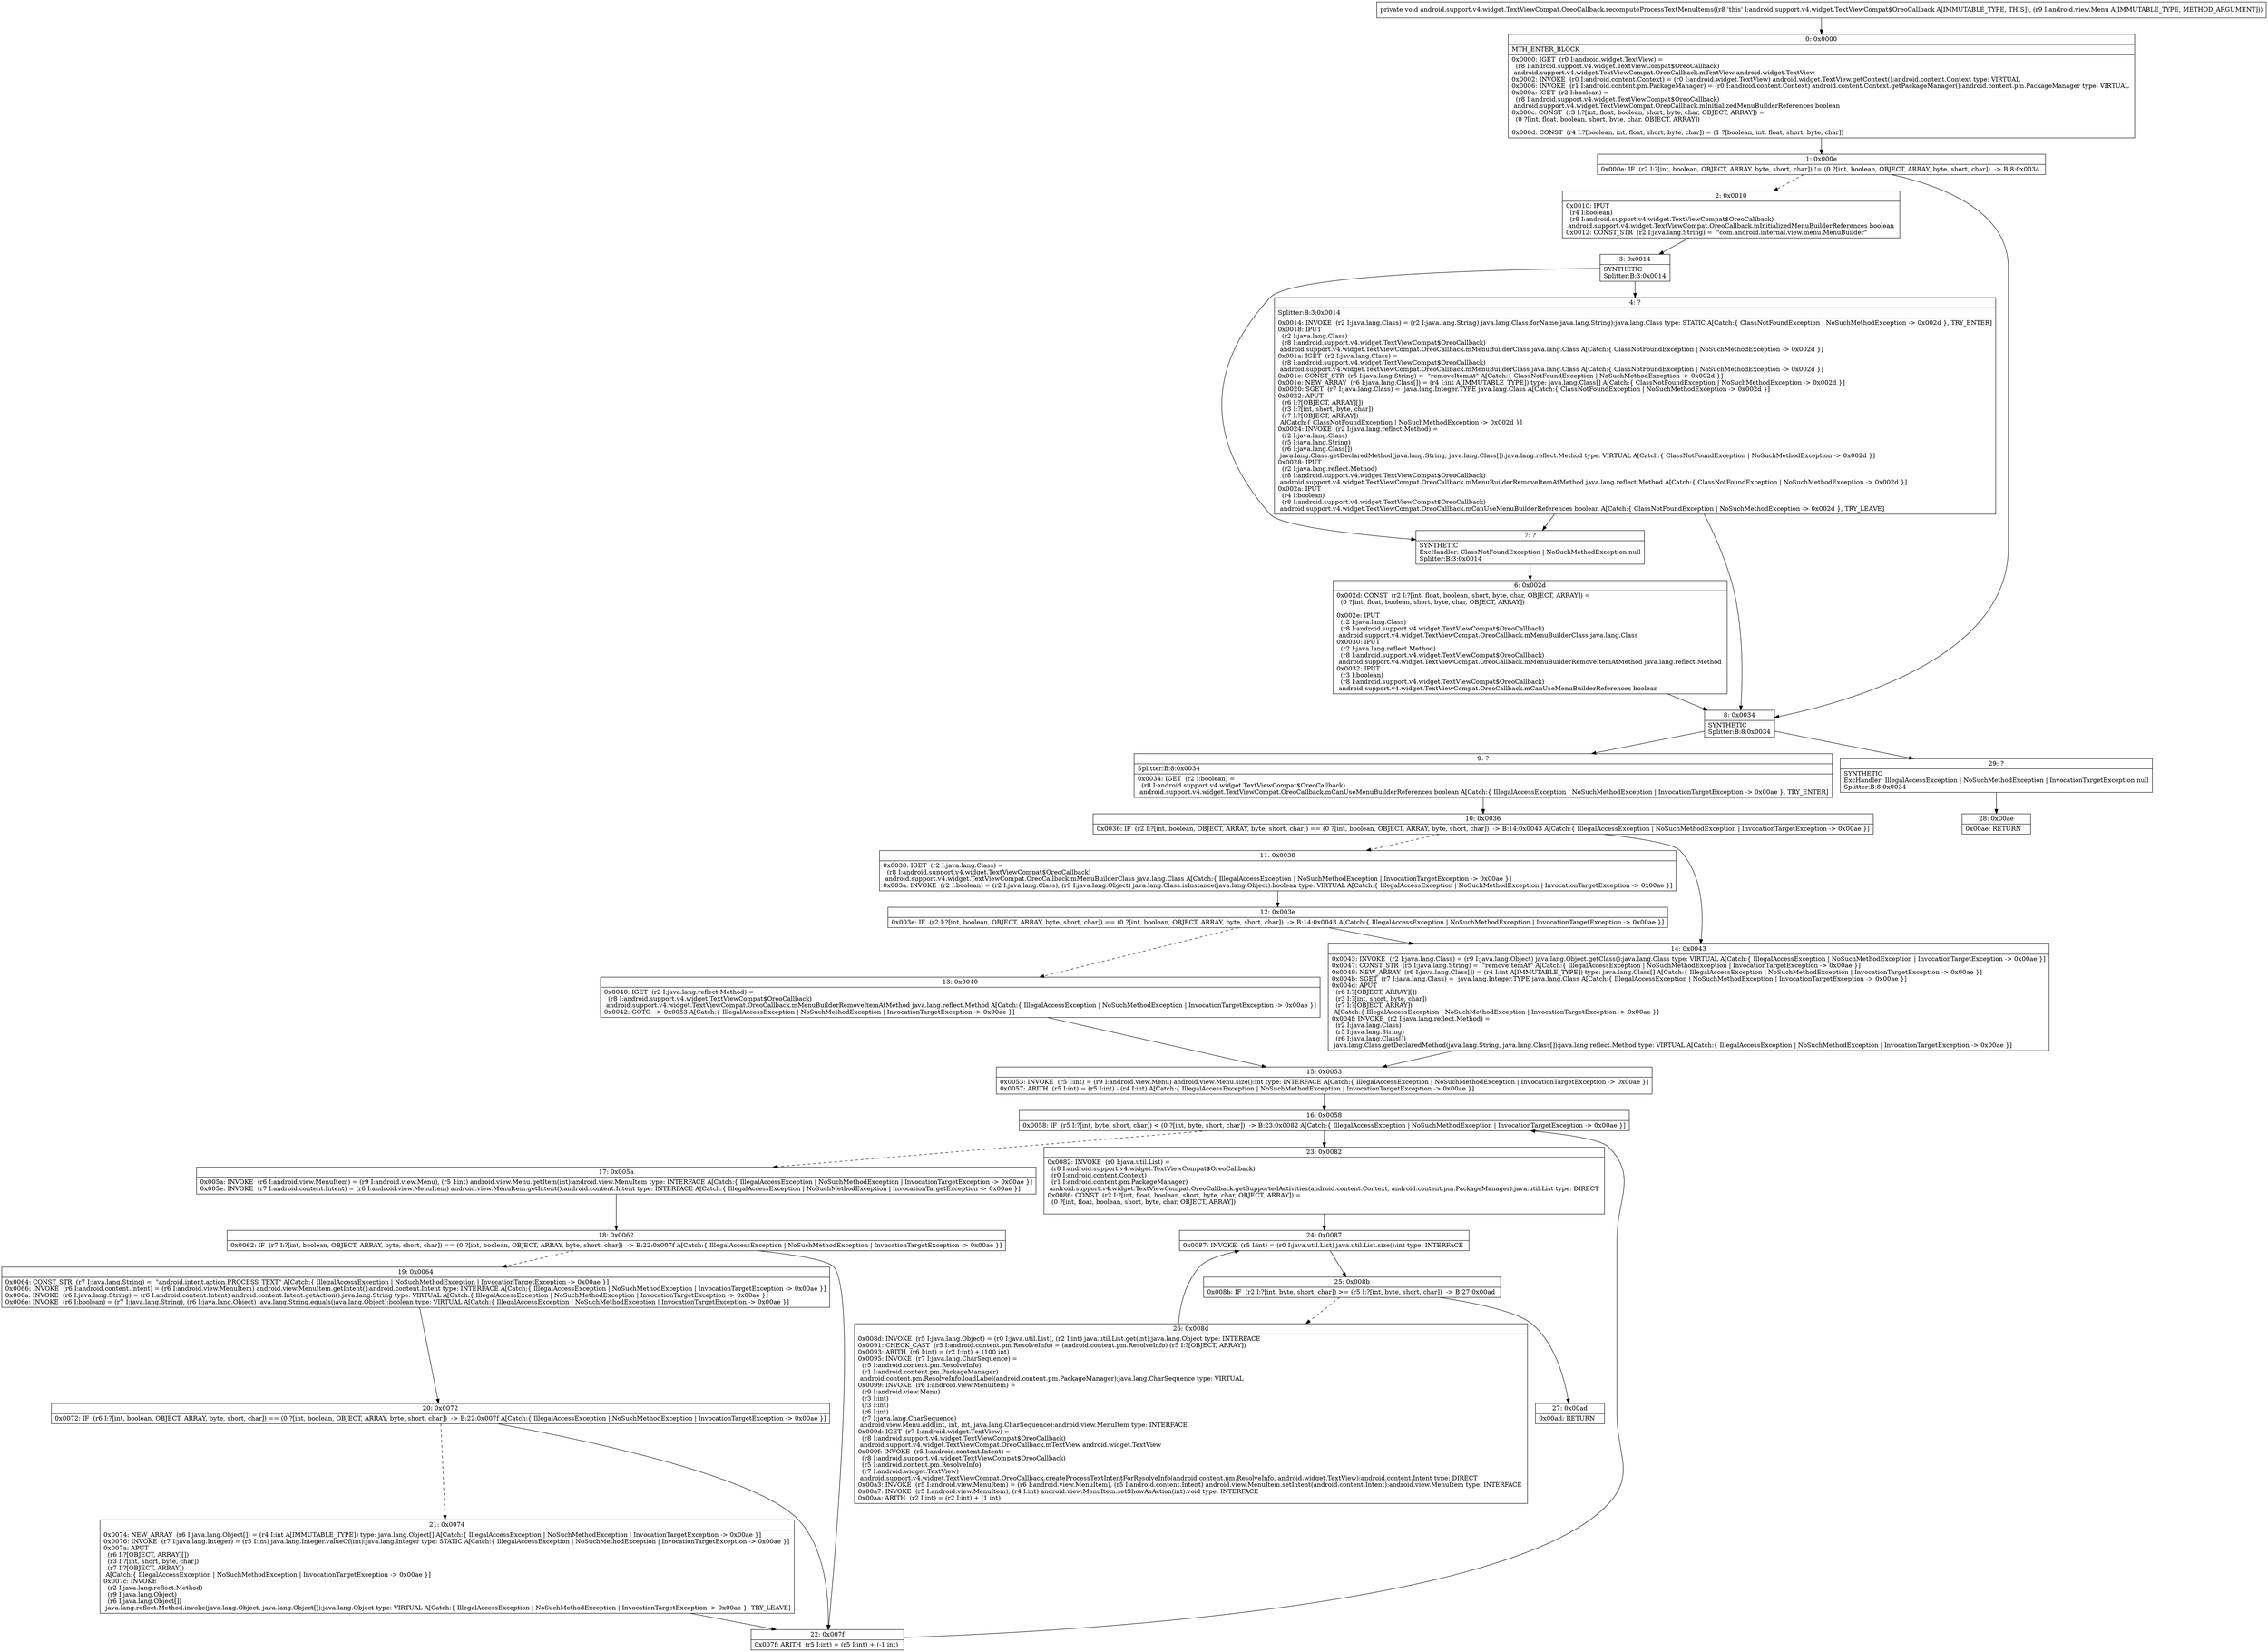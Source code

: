 digraph "CFG forandroid.support.v4.widget.TextViewCompat.OreoCallback.recomputeProcessTextMenuItems(Landroid\/view\/Menu;)V" {
Node_0 [shape=record,label="{0\:\ 0x0000|MTH_ENTER_BLOCK\l|0x0000: IGET  (r0 I:android.widget.TextView) = \l  (r8 I:android.support.v4.widget.TextViewCompat$OreoCallback)\l android.support.v4.widget.TextViewCompat.OreoCallback.mTextView android.widget.TextView \l0x0002: INVOKE  (r0 I:android.content.Context) = (r0 I:android.widget.TextView) android.widget.TextView.getContext():android.content.Context type: VIRTUAL \l0x0006: INVOKE  (r1 I:android.content.pm.PackageManager) = (r0 I:android.content.Context) android.content.Context.getPackageManager():android.content.pm.PackageManager type: VIRTUAL \l0x000a: IGET  (r2 I:boolean) = \l  (r8 I:android.support.v4.widget.TextViewCompat$OreoCallback)\l android.support.v4.widget.TextViewCompat.OreoCallback.mInitializedMenuBuilderReferences boolean \l0x000c: CONST  (r3 I:?[int, float, boolean, short, byte, char, OBJECT, ARRAY]) = \l  (0 ?[int, float, boolean, short, byte, char, OBJECT, ARRAY])\l \l0x000d: CONST  (r4 I:?[boolean, int, float, short, byte, char]) = (1 ?[boolean, int, float, short, byte, char]) \l}"];
Node_1 [shape=record,label="{1\:\ 0x000e|0x000e: IF  (r2 I:?[int, boolean, OBJECT, ARRAY, byte, short, char]) != (0 ?[int, boolean, OBJECT, ARRAY, byte, short, char])  \-\> B:8:0x0034 \l}"];
Node_2 [shape=record,label="{2\:\ 0x0010|0x0010: IPUT  \l  (r4 I:boolean)\l  (r8 I:android.support.v4.widget.TextViewCompat$OreoCallback)\l android.support.v4.widget.TextViewCompat.OreoCallback.mInitializedMenuBuilderReferences boolean \l0x0012: CONST_STR  (r2 I:java.lang.String) =  \"com.android.internal.view.menu.MenuBuilder\" \l}"];
Node_3 [shape=record,label="{3\:\ 0x0014|SYNTHETIC\lSplitter:B:3:0x0014\l}"];
Node_4 [shape=record,label="{4\:\ ?|Splitter:B:3:0x0014\l|0x0014: INVOKE  (r2 I:java.lang.Class) = (r2 I:java.lang.String) java.lang.Class.forName(java.lang.String):java.lang.Class type: STATIC A[Catch:\{ ClassNotFoundException \| NoSuchMethodException \-\> 0x002d \}, TRY_ENTER]\l0x0018: IPUT  \l  (r2 I:java.lang.Class)\l  (r8 I:android.support.v4.widget.TextViewCompat$OreoCallback)\l android.support.v4.widget.TextViewCompat.OreoCallback.mMenuBuilderClass java.lang.Class A[Catch:\{ ClassNotFoundException \| NoSuchMethodException \-\> 0x002d \}]\l0x001a: IGET  (r2 I:java.lang.Class) = \l  (r8 I:android.support.v4.widget.TextViewCompat$OreoCallback)\l android.support.v4.widget.TextViewCompat.OreoCallback.mMenuBuilderClass java.lang.Class A[Catch:\{ ClassNotFoundException \| NoSuchMethodException \-\> 0x002d \}]\l0x001c: CONST_STR  (r5 I:java.lang.String) =  \"removeItemAt\" A[Catch:\{ ClassNotFoundException \| NoSuchMethodException \-\> 0x002d \}]\l0x001e: NEW_ARRAY  (r6 I:java.lang.Class[]) = (r4 I:int A[IMMUTABLE_TYPE]) type: java.lang.Class[] A[Catch:\{ ClassNotFoundException \| NoSuchMethodException \-\> 0x002d \}]\l0x0020: SGET  (r7 I:java.lang.Class) =  java.lang.Integer.TYPE java.lang.Class A[Catch:\{ ClassNotFoundException \| NoSuchMethodException \-\> 0x002d \}]\l0x0022: APUT  \l  (r6 I:?[OBJECT, ARRAY][])\l  (r3 I:?[int, short, byte, char])\l  (r7 I:?[OBJECT, ARRAY])\l A[Catch:\{ ClassNotFoundException \| NoSuchMethodException \-\> 0x002d \}]\l0x0024: INVOKE  (r2 I:java.lang.reflect.Method) = \l  (r2 I:java.lang.Class)\l  (r5 I:java.lang.String)\l  (r6 I:java.lang.Class[])\l java.lang.Class.getDeclaredMethod(java.lang.String, java.lang.Class[]):java.lang.reflect.Method type: VIRTUAL A[Catch:\{ ClassNotFoundException \| NoSuchMethodException \-\> 0x002d \}]\l0x0028: IPUT  \l  (r2 I:java.lang.reflect.Method)\l  (r8 I:android.support.v4.widget.TextViewCompat$OreoCallback)\l android.support.v4.widget.TextViewCompat.OreoCallback.mMenuBuilderRemoveItemAtMethod java.lang.reflect.Method A[Catch:\{ ClassNotFoundException \| NoSuchMethodException \-\> 0x002d \}]\l0x002a: IPUT  \l  (r4 I:boolean)\l  (r8 I:android.support.v4.widget.TextViewCompat$OreoCallback)\l android.support.v4.widget.TextViewCompat.OreoCallback.mCanUseMenuBuilderReferences boolean A[Catch:\{ ClassNotFoundException \| NoSuchMethodException \-\> 0x002d \}, TRY_LEAVE]\l}"];
Node_6 [shape=record,label="{6\:\ 0x002d|0x002d: CONST  (r2 I:?[int, float, boolean, short, byte, char, OBJECT, ARRAY]) = \l  (0 ?[int, float, boolean, short, byte, char, OBJECT, ARRAY])\l \l0x002e: IPUT  \l  (r2 I:java.lang.Class)\l  (r8 I:android.support.v4.widget.TextViewCompat$OreoCallback)\l android.support.v4.widget.TextViewCompat.OreoCallback.mMenuBuilderClass java.lang.Class \l0x0030: IPUT  \l  (r2 I:java.lang.reflect.Method)\l  (r8 I:android.support.v4.widget.TextViewCompat$OreoCallback)\l android.support.v4.widget.TextViewCompat.OreoCallback.mMenuBuilderRemoveItemAtMethod java.lang.reflect.Method \l0x0032: IPUT  \l  (r3 I:boolean)\l  (r8 I:android.support.v4.widget.TextViewCompat$OreoCallback)\l android.support.v4.widget.TextViewCompat.OreoCallback.mCanUseMenuBuilderReferences boolean \l}"];
Node_7 [shape=record,label="{7\:\ ?|SYNTHETIC\lExcHandler: ClassNotFoundException \| NoSuchMethodException null\lSplitter:B:3:0x0014\l}"];
Node_8 [shape=record,label="{8\:\ 0x0034|SYNTHETIC\lSplitter:B:8:0x0034\l}"];
Node_9 [shape=record,label="{9\:\ ?|Splitter:B:8:0x0034\l|0x0034: IGET  (r2 I:boolean) = \l  (r8 I:android.support.v4.widget.TextViewCompat$OreoCallback)\l android.support.v4.widget.TextViewCompat.OreoCallback.mCanUseMenuBuilderReferences boolean A[Catch:\{ IllegalAccessException \| NoSuchMethodException \| InvocationTargetException \-\> 0x00ae \}, TRY_ENTER]\l}"];
Node_10 [shape=record,label="{10\:\ 0x0036|0x0036: IF  (r2 I:?[int, boolean, OBJECT, ARRAY, byte, short, char]) == (0 ?[int, boolean, OBJECT, ARRAY, byte, short, char])  \-\> B:14:0x0043 A[Catch:\{ IllegalAccessException \| NoSuchMethodException \| InvocationTargetException \-\> 0x00ae \}]\l}"];
Node_11 [shape=record,label="{11\:\ 0x0038|0x0038: IGET  (r2 I:java.lang.Class) = \l  (r8 I:android.support.v4.widget.TextViewCompat$OreoCallback)\l android.support.v4.widget.TextViewCompat.OreoCallback.mMenuBuilderClass java.lang.Class A[Catch:\{ IllegalAccessException \| NoSuchMethodException \| InvocationTargetException \-\> 0x00ae \}]\l0x003a: INVOKE  (r2 I:boolean) = (r2 I:java.lang.Class), (r9 I:java.lang.Object) java.lang.Class.isInstance(java.lang.Object):boolean type: VIRTUAL A[Catch:\{ IllegalAccessException \| NoSuchMethodException \| InvocationTargetException \-\> 0x00ae \}]\l}"];
Node_12 [shape=record,label="{12\:\ 0x003e|0x003e: IF  (r2 I:?[int, boolean, OBJECT, ARRAY, byte, short, char]) == (0 ?[int, boolean, OBJECT, ARRAY, byte, short, char])  \-\> B:14:0x0043 A[Catch:\{ IllegalAccessException \| NoSuchMethodException \| InvocationTargetException \-\> 0x00ae \}]\l}"];
Node_13 [shape=record,label="{13\:\ 0x0040|0x0040: IGET  (r2 I:java.lang.reflect.Method) = \l  (r8 I:android.support.v4.widget.TextViewCompat$OreoCallback)\l android.support.v4.widget.TextViewCompat.OreoCallback.mMenuBuilderRemoveItemAtMethod java.lang.reflect.Method A[Catch:\{ IllegalAccessException \| NoSuchMethodException \| InvocationTargetException \-\> 0x00ae \}]\l0x0042: GOTO  \-\> 0x0053 A[Catch:\{ IllegalAccessException \| NoSuchMethodException \| InvocationTargetException \-\> 0x00ae \}]\l}"];
Node_14 [shape=record,label="{14\:\ 0x0043|0x0043: INVOKE  (r2 I:java.lang.Class) = (r9 I:java.lang.Object) java.lang.Object.getClass():java.lang.Class type: VIRTUAL A[Catch:\{ IllegalAccessException \| NoSuchMethodException \| InvocationTargetException \-\> 0x00ae \}]\l0x0047: CONST_STR  (r5 I:java.lang.String) =  \"removeItemAt\" A[Catch:\{ IllegalAccessException \| NoSuchMethodException \| InvocationTargetException \-\> 0x00ae \}]\l0x0049: NEW_ARRAY  (r6 I:java.lang.Class[]) = (r4 I:int A[IMMUTABLE_TYPE]) type: java.lang.Class[] A[Catch:\{ IllegalAccessException \| NoSuchMethodException \| InvocationTargetException \-\> 0x00ae \}]\l0x004b: SGET  (r7 I:java.lang.Class) =  java.lang.Integer.TYPE java.lang.Class A[Catch:\{ IllegalAccessException \| NoSuchMethodException \| InvocationTargetException \-\> 0x00ae \}]\l0x004d: APUT  \l  (r6 I:?[OBJECT, ARRAY][])\l  (r3 I:?[int, short, byte, char])\l  (r7 I:?[OBJECT, ARRAY])\l A[Catch:\{ IllegalAccessException \| NoSuchMethodException \| InvocationTargetException \-\> 0x00ae \}]\l0x004f: INVOKE  (r2 I:java.lang.reflect.Method) = \l  (r2 I:java.lang.Class)\l  (r5 I:java.lang.String)\l  (r6 I:java.lang.Class[])\l java.lang.Class.getDeclaredMethod(java.lang.String, java.lang.Class[]):java.lang.reflect.Method type: VIRTUAL A[Catch:\{ IllegalAccessException \| NoSuchMethodException \| InvocationTargetException \-\> 0x00ae \}]\l}"];
Node_15 [shape=record,label="{15\:\ 0x0053|0x0053: INVOKE  (r5 I:int) = (r9 I:android.view.Menu) android.view.Menu.size():int type: INTERFACE A[Catch:\{ IllegalAccessException \| NoSuchMethodException \| InvocationTargetException \-\> 0x00ae \}]\l0x0057: ARITH  (r5 I:int) = (r5 I:int) \- (r4 I:int) A[Catch:\{ IllegalAccessException \| NoSuchMethodException \| InvocationTargetException \-\> 0x00ae \}]\l}"];
Node_16 [shape=record,label="{16\:\ 0x0058|0x0058: IF  (r5 I:?[int, byte, short, char]) \< (0 ?[int, byte, short, char])  \-\> B:23:0x0082 A[Catch:\{ IllegalAccessException \| NoSuchMethodException \| InvocationTargetException \-\> 0x00ae \}]\l}"];
Node_17 [shape=record,label="{17\:\ 0x005a|0x005a: INVOKE  (r6 I:android.view.MenuItem) = (r9 I:android.view.Menu), (r5 I:int) android.view.Menu.getItem(int):android.view.MenuItem type: INTERFACE A[Catch:\{ IllegalAccessException \| NoSuchMethodException \| InvocationTargetException \-\> 0x00ae \}]\l0x005e: INVOKE  (r7 I:android.content.Intent) = (r6 I:android.view.MenuItem) android.view.MenuItem.getIntent():android.content.Intent type: INTERFACE A[Catch:\{ IllegalAccessException \| NoSuchMethodException \| InvocationTargetException \-\> 0x00ae \}]\l}"];
Node_18 [shape=record,label="{18\:\ 0x0062|0x0062: IF  (r7 I:?[int, boolean, OBJECT, ARRAY, byte, short, char]) == (0 ?[int, boolean, OBJECT, ARRAY, byte, short, char])  \-\> B:22:0x007f A[Catch:\{ IllegalAccessException \| NoSuchMethodException \| InvocationTargetException \-\> 0x00ae \}]\l}"];
Node_19 [shape=record,label="{19\:\ 0x0064|0x0064: CONST_STR  (r7 I:java.lang.String) =  \"android.intent.action.PROCESS_TEXT\" A[Catch:\{ IllegalAccessException \| NoSuchMethodException \| InvocationTargetException \-\> 0x00ae \}]\l0x0066: INVOKE  (r6 I:android.content.Intent) = (r6 I:android.view.MenuItem) android.view.MenuItem.getIntent():android.content.Intent type: INTERFACE A[Catch:\{ IllegalAccessException \| NoSuchMethodException \| InvocationTargetException \-\> 0x00ae \}]\l0x006a: INVOKE  (r6 I:java.lang.String) = (r6 I:android.content.Intent) android.content.Intent.getAction():java.lang.String type: VIRTUAL A[Catch:\{ IllegalAccessException \| NoSuchMethodException \| InvocationTargetException \-\> 0x00ae \}]\l0x006e: INVOKE  (r6 I:boolean) = (r7 I:java.lang.String), (r6 I:java.lang.Object) java.lang.String.equals(java.lang.Object):boolean type: VIRTUAL A[Catch:\{ IllegalAccessException \| NoSuchMethodException \| InvocationTargetException \-\> 0x00ae \}]\l}"];
Node_20 [shape=record,label="{20\:\ 0x0072|0x0072: IF  (r6 I:?[int, boolean, OBJECT, ARRAY, byte, short, char]) == (0 ?[int, boolean, OBJECT, ARRAY, byte, short, char])  \-\> B:22:0x007f A[Catch:\{ IllegalAccessException \| NoSuchMethodException \| InvocationTargetException \-\> 0x00ae \}]\l}"];
Node_21 [shape=record,label="{21\:\ 0x0074|0x0074: NEW_ARRAY  (r6 I:java.lang.Object[]) = (r4 I:int A[IMMUTABLE_TYPE]) type: java.lang.Object[] A[Catch:\{ IllegalAccessException \| NoSuchMethodException \| InvocationTargetException \-\> 0x00ae \}]\l0x0076: INVOKE  (r7 I:java.lang.Integer) = (r5 I:int) java.lang.Integer.valueOf(int):java.lang.Integer type: STATIC A[Catch:\{ IllegalAccessException \| NoSuchMethodException \| InvocationTargetException \-\> 0x00ae \}]\l0x007a: APUT  \l  (r6 I:?[OBJECT, ARRAY][])\l  (r3 I:?[int, short, byte, char])\l  (r7 I:?[OBJECT, ARRAY])\l A[Catch:\{ IllegalAccessException \| NoSuchMethodException \| InvocationTargetException \-\> 0x00ae \}]\l0x007c: INVOKE  \l  (r2 I:java.lang.reflect.Method)\l  (r9 I:java.lang.Object)\l  (r6 I:java.lang.Object[])\l java.lang.reflect.Method.invoke(java.lang.Object, java.lang.Object[]):java.lang.Object type: VIRTUAL A[Catch:\{ IllegalAccessException \| NoSuchMethodException \| InvocationTargetException \-\> 0x00ae \}, TRY_LEAVE]\l}"];
Node_22 [shape=record,label="{22\:\ 0x007f|0x007f: ARITH  (r5 I:int) = (r5 I:int) + (\-1 int) \l}"];
Node_23 [shape=record,label="{23\:\ 0x0082|0x0082: INVOKE  (r0 I:java.util.List) = \l  (r8 I:android.support.v4.widget.TextViewCompat$OreoCallback)\l  (r0 I:android.content.Context)\l  (r1 I:android.content.pm.PackageManager)\l android.support.v4.widget.TextViewCompat.OreoCallback.getSupportedActivities(android.content.Context, android.content.pm.PackageManager):java.util.List type: DIRECT \l0x0086: CONST  (r2 I:?[int, float, boolean, short, byte, char, OBJECT, ARRAY]) = \l  (0 ?[int, float, boolean, short, byte, char, OBJECT, ARRAY])\l \l}"];
Node_24 [shape=record,label="{24\:\ 0x0087|0x0087: INVOKE  (r5 I:int) = (r0 I:java.util.List) java.util.List.size():int type: INTERFACE \l}"];
Node_25 [shape=record,label="{25\:\ 0x008b|0x008b: IF  (r2 I:?[int, byte, short, char]) \>= (r5 I:?[int, byte, short, char])  \-\> B:27:0x00ad \l}"];
Node_26 [shape=record,label="{26\:\ 0x008d|0x008d: INVOKE  (r5 I:java.lang.Object) = (r0 I:java.util.List), (r2 I:int) java.util.List.get(int):java.lang.Object type: INTERFACE \l0x0091: CHECK_CAST  (r5 I:android.content.pm.ResolveInfo) = (android.content.pm.ResolveInfo) (r5 I:?[OBJECT, ARRAY]) \l0x0093: ARITH  (r6 I:int) = (r2 I:int) + (100 int) \l0x0095: INVOKE  (r7 I:java.lang.CharSequence) = \l  (r5 I:android.content.pm.ResolveInfo)\l  (r1 I:android.content.pm.PackageManager)\l android.content.pm.ResolveInfo.loadLabel(android.content.pm.PackageManager):java.lang.CharSequence type: VIRTUAL \l0x0099: INVOKE  (r6 I:android.view.MenuItem) = \l  (r9 I:android.view.Menu)\l  (r3 I:int)\l  (r3 I:int)\l  (r6 I:int)\l  (r7 I:java.lang.CharSequence)\l android.view.Menu.add(int, int, int, java.lang.CharSequence):android.view.MenuItem type: INTERFACE \l0x009d: IGET  (r7 I:android.widget.TextView) = \l  (r8 I:android.support.v4.widget.TextViewCompat$OreoCallback)\l android.support.v4.widget.TextViewCompat.OreoCallback.mTextView android.widget.TextView \l0x009f: INVOKE  (r5 I:android.content.Intent) = \l  (r8 I:android.support.v4.widget.TextViewCompat$OreoCallback)\l  (r5 I:android.content.pm.ResolveInfo)\l  (r7 I:android.widget.TextView)\l android.support.v4.widget.TextViewCompat.OreoCallback.createProcessTextIntentForResolveInfo(android.content.pm.ResolveInfo, android.widget.TextView):android.content.Intent type: DIRECT \l0x00a3: INVOKE  (r5 I:android.view.MenuItem) = (r6 I:android.view.MenuItem), (r5 I:android.content.Intent) android.view.MenuItem.setIntent(android.content.Intent):android.view.MenuItem type: INTERFACE \l0x00a7: INVOKE  (r5 I:android.view.MenuItem), (r4 I:int) android.view.MenuItem.setShowAsAction(int):void type: INTERFACE \l0x00aa: ARITH  (r2 I:int) = (r2 I:int) + (1 int) \l}"];
Node_27 [shape=record,label="{27\:\ 0x00ad|0x00ad: RETURN   \l}"];
Node_28 [shape=record,label="{28\:\ 0x00ae|0x00ae: RETURN   \l}"];
Node_29 [shape=record,label="{29\:\ ?|SYNTHETIC\lExcHandler: IllegalAccessException \| NoSuchMethodException \| InvocationTargetException null\lSplitter:B:8:0x0034\l}"];
MethodNode[shape=record,label="{private void android.support.v4.widget.TextViewCompat.OreoCallback.recomputeProcessTextMenuItems((r8 'this' I:android.support.v4.widget.TextViewCompat$OreoCallback A[IMMUTABLE_TYPE, THIS]), (r9 I:android.view.Menu A[IMMUTABLE_TYPE, METHOD_ARGUMENT])) }"];
MethodNode -> Node_0;
Node_0 -> Node_1;
Node_1 -> Node_2[style=dashed];
Node_1 -> Node_8;
Node_2 -> Node_3;
Node_3 -> Node_4;
Node_3 -> Node_7;
Node_4 -> Node_7;
Node_4 -> Node_8;
Node_6 -> Node_8;
Node_7 -> Node_6;
Node_8 -> Node_9;
Node_8 -> Node_29;
Node_9 -> Node_10;
Node_10 -> Node_11[style=dashed];
Node_10 -> Node_14;
Node_11 -> Node_12;
Node_12 -> Node_13[style=dashed];
Node_12 -> Node_14;
Node_13 -> Node_15;
Node_14 -> Node_15;
Node_15 -> Node_16;
Node_16 -> Node_17[style=dashed];
Node_16 -> Node_23;
Node_17 -> Node_18;
Node_18 -> Node_19[style=dashed];
Node_18 -> Node_22;
Node_19 -> Node_20;
Node_20 -> Node_21[style=dashed];
Node_20 -> Node_22;
Node_21 -> Node_22;
Node_22 -> Node_16;
Node_23 -> Node_24;
Node_24 -> Node_25;
Node_25 -> Node_26[style=dashed];
Node_25 -> Node_27;
Node_26 -> Node_24;
Node_29 -> Node_28;
}

